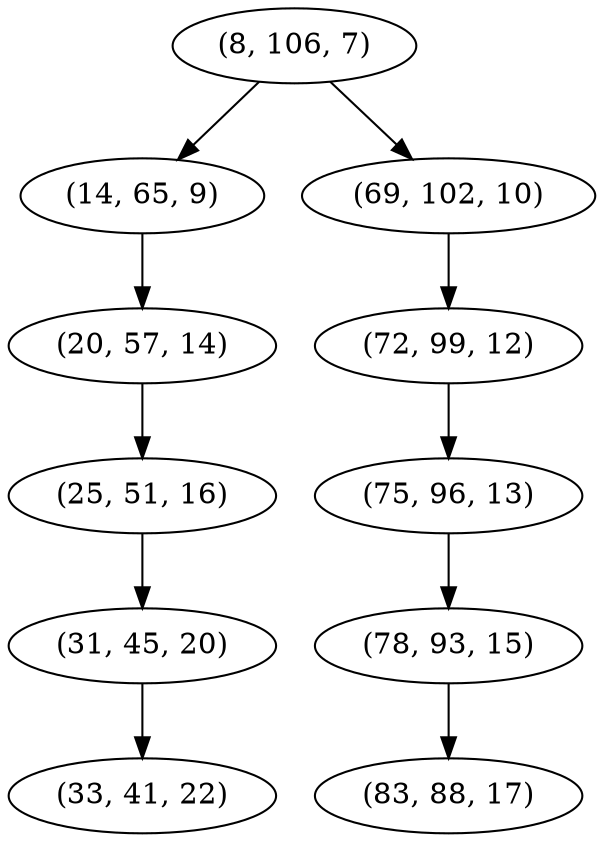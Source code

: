 digraph tree {
    "(8, 106, 7)";
    "(14, 65, 9)";
    "(20, 57, 14)";
    "(25, 51, 16)";
    "(31, 45, 20)";
    "(33, 41, 22)";
    "(69, 102, 10)";
    "(72, 99, 12)";
    "(75, 96, 13)";
    "(78, 93, 15)";
    "(83, 88, 17)";
    "(8, 106, 7)" -> "(14, 65, 9)";
    "(8, 106, 7)" -> "(69, 102, 10)";
    "(14, 65, 9)" -> "(20, 57, 14)";
    "(20, 57, 14)" -> "(25, 51, 16)";
    "(25, 51, 16)" -> "(31, 45, 20)";
    "(31, 45, 20)" -> "(33, 41, 22)";
    "(69, 102, 10)" -> "(72, 99, 12)";
    "(72, 99, 12)" -> "(75, 96, 13)";
    "(75, 96, 13)" -> "(78, 93, 15)";
    "(78, 93, 15)" -> "(83, 88, 17)";
}
